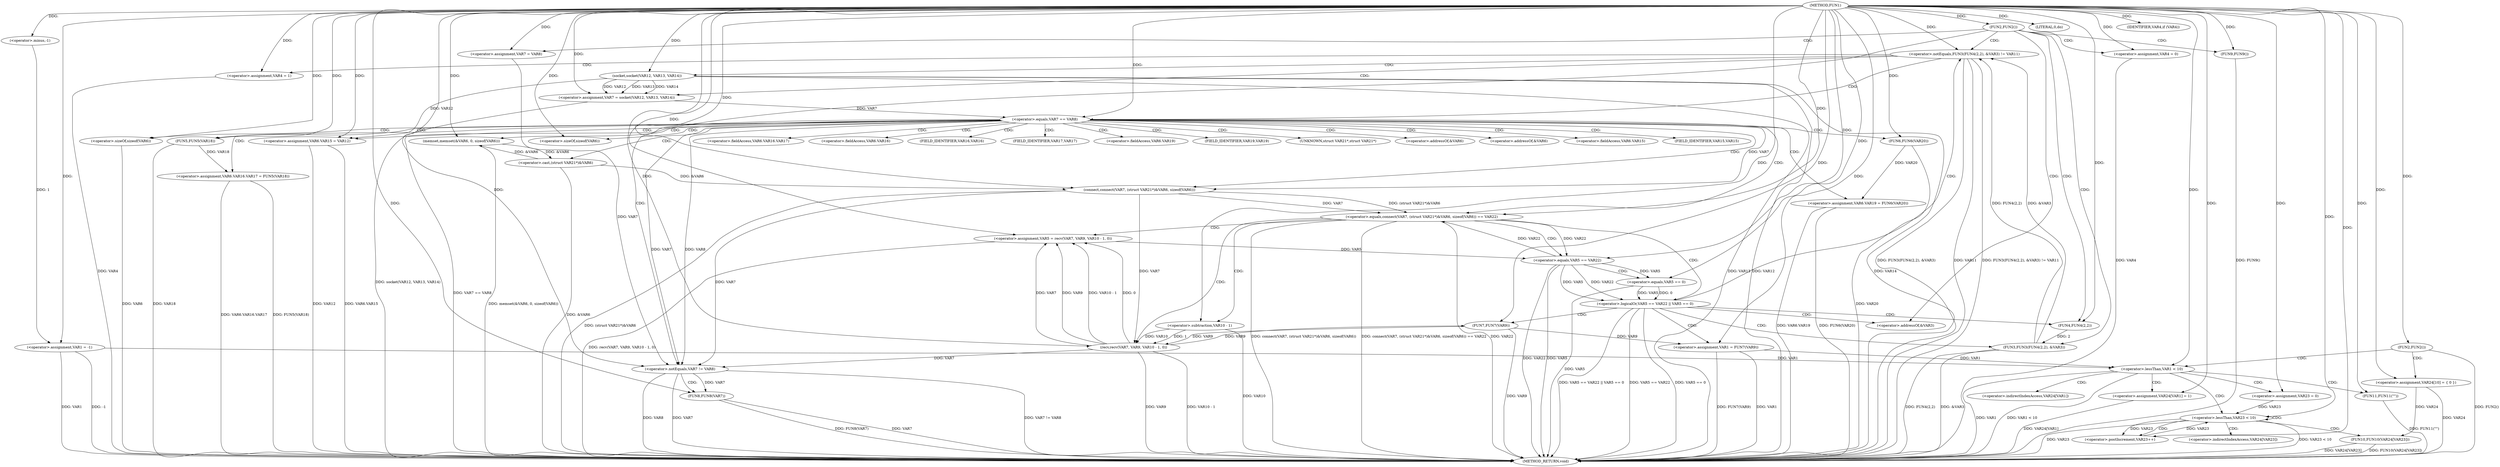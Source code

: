 digraph FUN1 {  
"1000100" [label = "(METHOD,FUN1)" ]
"1000260" [label = "(METHOD_RETURN,void)" ]
"1000103" [label = "(<operator>.assignment,VAR1 = -1)" ]
"1000105" [label = "(<operator>.minus,-1)" ]
"1000108" [label = "(FUN2,FUN2())" ]
"1000113" [label = "(<operator>.assignment,VAR4 = 0)" ]
"1000119" [label = "(<operator>.assignment,VAR7 = VAR8)" ]
"1000126" [label = "(<operator>.notEquals,FUN3(FUN4(2,2), &VAR3) != VAR11)" ]
"1000127" [label = "(FUN3,FUN3(FUN4(2,2), &VAR3))" ]
"1000128" [label = "(FUN4,FUN4(2,2))" ]
"1000136" [label = "(<operator>.assignment,VAR4 = 1)" ]
"1000139" [label = "(<operator>.assignment,VAR7 = socket(VAR12, VAR13, VAR14))" ]
"1000141" [label = "(socket,socket(VAR12, VAR13, VAR14))" ]
"1000146" [label = "(<operator>.equals,VAR7 == VAR8)" ]
"1000151" [label = "(memset,memset(&VAR6, 0, sizeof(VAR6)))" ]
"1000155" [label = "(<operator>.sizeOf,sizeof(VAR6))" ]
"1000157" [label = "(<operator>.assignment,VAR6.VAR15 = VAR12)" ]
"1000162" [label = "(<operator>.assignment,VAR6.VAR16.VAR17 = FUN5(VAR18))" ]
"1000168" [label = "(FUN5,FUN5(VAR18))" ]
"1000170" [label = "(<operator>.assignment,VAR6.VAR19 = FUN6(VAR20))" ]
"1000174" [label = "(FUN6,FUN6(VAR20))" ]
"1000177" [label = "(<operator>.equals,connect(VAR7, (struct VAR21*)&VAR6, sizeof(VAR6)) == VAR22)" ]
"1000178" [label = "(connect,connect(VAR7, (struct VAR21*)&VAR6, sizeof(VAR6)))" ]
"1000180" [label = "(<operator>.cast,(struct VAR21*)&VAR6)" ]
"1000184" [label = "(<operator>.sizeOf,sizeof(VAR6))" ]
"1000189" [label = "(<operator>.assignment,VAR5 = recv(VAR7, VAR9, VAR10 - 1, 0))" ]
"1000191" [label = "(recv,recv(VAR7, VAR9, VAR10 - 1, 0))" ]
"1000194" [label = "(<operator>.subtraction,VAR10 - 1)" ]
"1000199" [label = "(<operator>.logicalOr,VAR5 == VAR22 || VAR5 == 0)" ]
"1000200" [label = "(<operator>.equals,VAR5 == VAR22)" ]
"1000203" [label = "(<operator>.equals,VAR5 == 0)" ]
"1000208" [label = "(<operator>.assignment,VAR1 = FUN7(VAR9))" ]
"1000210" [label = "(FUN7,FUN7(VAR9))" ]
"1000212" [label = "(LITERAL,0,do)" ]
"1000214" [label = "(<operator>.notEquals,VAR7 != VAR8)" ]
"1000218" [label = "(FUN8,FUN8(VAR7))" ]
"1000221" [label = "(IDENTIFIER,VAR4,if (VAR4))" ]
"1000223" [label = "(FUN9,FUN9())" ]
"1000225" [label = "(FUN2,FUN2())" ]
"1000230" [label = "(<operator>.assignment,VAR24[10] = { 0 })" ]
"1000233" [label = "(<operator>.lessThan,VAR1 < 10)" ]
"1000237" [label = "(<operator>.assignment,VAR24[VAR1] = 1)" ]
"1000243" [label = "(<operator>.assignment,VAR23 = 0)" ]
"1000246" [label = "(<operator>.lessThan,VAR23 < 10)" ]
"1000249" [label = "(<operator>.postIncrement,VAR23++)" ]
"1000252" [label = "(FUN10,FUN10(VAR24[VAR23]))" ]
"1000258" [label = "(FUN11,FUN11(\"\"))" ]
"1000131" [label = "(<operator>.addressOf,&VAR3)" ]
"1000152" [label = "(<operator>.addressOf,&VAR6)" ]
"1000158" [label = "(<operator>.fieldAccess,VAR6.VAR15)" ]
"1000160" [label = "(FIELD_IDENTIFIER,VAR15,VAR15)" ]
"1000163" [label = "(<operator>.fieldAccess,VAR6.VAR16.VAR17)" ]
"1000164" [label = "(<operator>.fieldAccess,VAR6.VAR16)" ]
"1000166" [label = "(FIELD_IDENTIFIER,VAR16,VAR16)" ]
"1000167" [label = "(FIELD_IDENTIFIER,VAR17,VAR17)" ]
"1000171" [label = "(<operator>.fieldAccess,VAR6.VAR19)" ]
"1000173" [label = "(FIELD_IDENTIFIER,VAR19,VAR19)" ]
"1000181" [label = "(UNKNOWN,struct VAR21*,struct VAR21*)" ]
"1000182" [label = "(<operator>.addressOf,&VAR6)" ]
"1000238" [label = "(<operator>.indirectIndexAccess,VAR24[VAR1])" ]
"1000253" [label = "(<operator>.indirectIndexAccess,VAR24[VAR23])" ]
  "1000184" -> "1000260"  [ label = "DDG: VAR6"] 
  "1000103" -> "1000260"  [ label = "DDG: VAR1"] 
  "1000126" -> "1000260"  [ label = "DDG: FUN3(FUN4(2,2), &VAR3)"] 
  "1000230" -> "1000260"  [ label = "DDG: VAR24"] 
  "1000126" -> "1000260"  [ label = "DDG: VAR11"] 
  "1000199" -> "1000260"  [ label = "DDG: VAR5 == VAR22 || VAR5 == 0"] 
  "1000127" -> "1000260"  [ label = "DDG: FUN4(2,2)"] 
  "1000157" -> "1000260"  [ label = "DDG: VAR12"] 
  "1000180" -> "1000260"  [ label = "DDG: &VAR6"] 
  "1000177" -> "1000260"  [ label = "DDG: connect(VAR7, (struct VAR21*)&VAR6, sizeof(VAR6))"] 
  "1000162" -> "1000260"  [ label = "DDG: FUN5(VAR18)"] 
  "1000177" -> "1000260"  [ label = "DDG: VAR22"] 
  "1000126" -> "1000260"  [ label = "DDG: FUN3(FUN4(2,2), &VAR3) != VAR11"] 
  "1000141" -> "1000260"  [ label = "DDG: VAR12"] 
  "1000225" -> "1000260"  [ label = "DDG: FUN2()"] 
  "1000191" -> "1000260"  [ label = "DDG: VAR10 - 1"] 
  "1000200" -> "1000260"  [ label = "DDG: VAR5"] 
  "1000223" -> "1000260"  [ label = "DDG: FUN9()"] 
  "1000208" -> "1000260"  [ label = "DDG: VAR1"] 
  "1000208" -> "1000260"  [ label = "DDG: FUN7(VAR9)"] 
  "1000151" -> "1000260"  [ label = "DDG: memset(&VAR6, 0, sizeof(VAR6))"] 
  "1000233" -> "1000260"  [ label = "DDG: VAR1 < 10"] 
  "1000252" -> "1000260"  [ label = "DDG: VAR24[VAR23]"] 
  "1000168" -> "1000260"  [ label = "DDG: VAR18"] 
  "1000199" -> "1000260"  [ label = "DDG: VAR5 == VAR22"] 
  "1000214" -> "1000260"  [ label = "DDG: VAR8"] 
  "1000103" -> "1000260"  [ label = "DDG: -1"] 
  "1000218" -> "1000260"  [ label = "DDG: VAR7"] 
  "1000214" -> "1000260"  [ label = "DDG: VAR7 != VAR8"] 
  "1000237" -> "1000260"  [ label = "DDG: VAR24[VAR1]"] 
  "1000113" -> "1000260"  [ label = "DDG: VAR4"] 
  "1000139" -> "1000260"  [ label = "DDG: socket(VAR12, VAR13, VAR14)"] 
  "1000194" -> "1000260"  [ label = "DDG: VAR10"] 
  "1000252" -> "1000260"  [ label = "DDG: FUN10(VAR24[VAR23])"] 
  "1000141" -> "1000260"  [ label = "DDG: VAR14"] 
  "1000157" -> "1000260"  [ label = "DDG: VAR6.VAR15"] 
  "1000189" -> "1000260"  [ label = "DDG: recv(VAR7, VAR9, VAR10 - 1, 0)"] 
  "1000178" -> "1000260"  [ label = "DDG: (struct VAR21*)&VAR6"] 
  "1000218" -> "1000260"  [ label = "DDG: FUN8(VAR7)"] 
  "1000199" -> "1000260"  [ label = "DDG: VAR5 == 0"] 
  "1000258" -> "1000260"  [ label = "DDG: FUN11(\"\")"] 
  "1000191" -> "1000260"  [ label = "DDG: VAR9"] 
  "1000210" -> "1000260"  [ label = "DDG: VAR9"] 
  "1000233" -> "1000260"  [ label = "DDG: VAR1"] 
  "1000170" -> "1000260"  [ label = "DDG: VAR6.VAR19"] 
  "1000141" -> "1000260"  [ label = "DDG: VAR13"] 
  "1000214" -> "1000260"  [ label = "DDG: VAR7"] 
  "1000177" -> "1000260"  [ label = "DDG: connect(VAR7, (struct VAR21*)&VAR6, sizeof(VAR6)) == VAR22"] 
  "1000162" -> "1000260"  [ label = "DDG: VAR6.VAR16.VAR17"] 
  "1000246" -> "1000260"  [ label = "DDG: VAR23 < 10"] 
  "1000146" -> "1000260"  [ label = "DDG: VAR7 == VAR8"] 
  "1000170" -> "1000260"  [ label = "DDG: FUN6(VAR20)"] 
  "1000136" -> "1000260"  [ label = "DDG: VAR4"] 
  "1000174" -> "1000260"  [ label = "DDG: VAR20"] 
  "1000246" -> "1000260"  [ label = "DDG: VAR23"] 
  "1000203" -> "1000260"  [ label = "DDG: VAR5"] 
  "1000127" -> "1000260"  [ label = "DDG: &VAR3"] 
  "1000200" -> "1000260"  [ label = "DDG: VAR22"] 
  "1000105" -> "1000103"  [ label = "DDG: 1"] 
  "1000100" -> "1000103"  [ label = "DDG: "] 
  "1000100" -> "1000105"  [ label = "DDG: "] 
  "1000100" -> "1000108"  [ label = "DDG: "] 
  "1000100" -> "1000113"  [ label = "DDG: "] 
  "1000100" -> "1000119"  [ label = "DDG: "] 
  "1000127" -> "1000126"  [ label = "DDG: FUN4(2,2)"] 
  "1000127" -> "1000126"  [ label = "DDG: &VAR3"] 
  "1000128" -> "1000127"  [ label = "DDG: 2"] 
  "1000100" -> "1000128"  [ label = "DDG: "] 
  "1000100" -> "1000126"  [ label = "DDG: "] 
  "1000100" -> "1000136"  [ label = "DDG: "] 
  "1000141" -> "1000139"  [ label = "DDG: VAR12"] 
  "1000141" -> "1000139"  [ label = "DDG: VAR13"] 
  "1000141" -> "1000139"  [ label = "DDG: VAR14"] 
  "1000100" -> "1000139"  [ label = "DDG: "] 
  "1000100" -> "1000141"  [ label = "DDG: "] 
  "1000139" -> "1000146"  [ label = "DDG: VAR7"] 
  "1000100" -> "1000146"  [ label = "DDG: "] 
  "1000180" -> "1000151"  [ label = "DDG: &VAR6"] 
  "1000100" -> "1000151"  [ label = "DDG: "] 
  "1000100" -> "1000155"  [ label = "DDG: "] 
  "1000141" -> "1000157"  [ label = "DDG: VAR12"] 
  "1000100" -> "1000157"  [ label = "DDG: "] 
  "1000168" -> "1000162"  [ label = "DDG: VAR18"] 
  "1000100" -> "1000168"  [ label = "DDG: "] 
  "1000174" -> "1000170"  [ label = "DDG: VAR20"] 
  "1000100" -> "1000174"  [ label = "DDG: "] 
  "1000178" -> "1000177"  [ label = "DDG: VAR7"] 
  "1000178" -> "1000177"  [ label = "DDG: (struct VAR21*)&VAR6"] 
  "1000146" -> "1000178"  [ label = "DDG: VAR7"] 
  "1000100" -> "1000178"  [ label = "DDG: "] 
  "1000180" -> "1000178"  [ label = "DDG: &VAR6"] 
  "1000151" -> "1000180"  [ label = "DDG: &VAR6"] 
  "1000100" -> "1000184"  [ label = "DDG: "] 
  "1000200" -> "1000177"  [ label = "DDG: VAR22"] 
  "1000100" -> "1000177"  [ label = "DDG: "] 
  "1000191" -> "1000189"  [ label = "DDG: VAR7"] 
  "1000191" -> "1000189"  [ label = "DDG: VAR9"] 
  "1000191" -> "1000189"  [ label = "DDG: VAR10 - 1"] 
  "1000191" -> "1000189"  [ label = "DDG: 0"] 
  "1000100" -> "1000189"  [ label = "DDG: "] 
  "1000178" -> "1000191"  [ label = "DDG: VAR7"] 
  "1000100" -> "1000191"  [ label = "DDG: "] 
  "1000210" -> "1000191"  [ label = "DDG: VAR9"] 
  "1000194" -> "1000191"  [ label = "DDG: VAR10"] 
  "1000194" -> "1000191"  [ label = "DDG: 1"] 
  "1000100" -> "1000194"  [ label = "DDG: "] 
  "1000200" -> "1000199"  [ label = "DDG: VAR5"] 
  "1000200" -> "1000199"  [ label = "DDG: VAR22"] 
  "1000189" -> "1000200"  [ label = "DDG: VAR5"] 
  "1000100" -> "1000200"  [ label = "DDG: "] 
  "1000177" -> "1000200"  [ label = "DDG: VAR22"] 
  "1000203" -> "1000199"  [ label = "DDG: VAR5"] 
  "1000203" -> "1000199"  [ label = "DDG: 0"] 
  "1000200" -> "1000203"  [ label = "DDG: VAR5"] 
  "1000100" -> "1000203"  [ label = "DDG: "] 
  "1000210" -> "1000208"  [ label = "DDG: VAR9"] 
  "1000100" -> "1000208"  [ label = "DDG: "] 
  "1000191" -> "1000210"  [ label = "DDG: VAR9"] 
  "1000100" -> "1000210"  [ label = "DDG: "] 
  "1000100" -> "1000212"  [ label = "DDG: "] 
  "1000178" -> "1000214"  [ label = "DDG: VAR7"] 
  "1000119" -> "1000214"  [ label = "DDG: VAR7"] 
  "1000146" -> "1000214"  [ label = "DDG: VAR7"] 
  "1000191" -> "1000214"  [ label = "DDG: VAR7"] 
  "1000100" -> "1000214"  [ label = "DDG: "] 
  "1000146" -> "1000214"  [ label = "DDG: VAR8"] 
  "1000214" -> "1000218"  [ label = "DDG: VAR7"] 
  "1000100" -> "1000218"  [ label = "DDG: "] 
  "1000100" -> "1000221"  [ label = "DDG: "] 
  "1000100" -> "1000223"  [ label = "DDG: "] 
  "1000100" -> "1000225"  [ label = "DDG: "] 
  "1000100" -> "1000230"  [ label = "DDG: "] 
  "1000208" -> "1000233"  [ label = "DDG: VAR1"] 
  "1000103" -> "1000233"  [ label = "DDG: VAR1"] 
  "1000100" -> "1000233"  [ label = "DDG: "] 
  "1000100" -> "1000237"  [ label = "DDG: "] 
  "1000100" -> "1000243"  [ label = "DDG: "] 
  "1000243" -> "1000246"  [ label = "DDG: VAR23"] 
  "1000249" -> "1000246"  [ label = "DDG: VAR23"] 
  "1000100" -> "1000246"  [ label = "DDG: "] 
  "1000246" -> "1000249"  [ label = "DDG: VAR23"] 
  "1000100" -> "1000249"  [ label = "DDG: "] 
  "1000230" -> "1000252"  [ label = "DDG: VAR24"] 
  "1000100" -> "1000258"  [ label = "DDG: "] 
  "1000108" -> "1000127"  [ label = "CDG: "] 
  "1000108" -> "1000128"  [ label = "CDG: "] 
  "1000108" -> "1000214"  [ label = "CDG: "] 
  "1000108" -> "1000126"  [ label = "CDG: "] 
  "1000108" -> "1000119"  [ label = "CDG: "] 
  "1000108" -> "1000131"  [ label = "CDG: "] 
  "1000108" -> "1000113"  [ label = "CDG: "] 
  "1000108" -> "1000223"  [ label = "CDG: "] 
  "1000126" -> "1000141"  [ label = "CDG: "] 
  "1000126" -> "1000139"  [ label = "CDG: "] 
  "1000126" -> "1000146"  [ label = "CDG: "] 
  "1000126" -> "1000136"  [ label = "CDG: "] 
  "1000146" -> "1000164"  [ label = "CDG: "] 
  "1000146" -> "1000174"  [ label = "CDG: "] 
  "1000146" -> "1000182"  [ label = "CDG: "] 
  "1000146" -> "1000166"  [ label = "CDG: "] 
  "1000146" -> "1000180"  [ label = "CDG: "] 
  "1000146" -> "1000157"  [ label = "CDG: "] 
  "1000146" -> "1000167"  [ label = "CDG: "] 
  "1000146" -> "1000151"  [ label = "CDG: "] 
  "1000146" -> "1000160"  [ label = "CDG: "] 
  "1000146" -> "1000152"  [ label = "CDG: "] 
  "1000146" -> "1000163"  [ label = "CDG: "] 
  "1000146" -> "1000168"  [ label = "CDG: "] 
  "1000146" -> "1000178"  [ label = "CDG: "] 
  "1000146" -> "1000173"  [ label = "CDG: "] 
  "1000146" -> "1000158"  [ label = "CDG: "] 
  "1000146" -> "1000155"  [ label = "CDG: "] 
  "1000146" -> "1000170"  [ label = "CDG: "] 
  "1000146" -> "1000171"  [ label = "CDG: "] 
  "1000146" -> "1000184"  [ label = "CDG: "] 
  "1000146" -> "1000177"  [ label = "CDG: "] 
  "1000146" -> "1000162"  [ label = "CDG: "] 
  "1000146" -> "1000181"  [ label = "CDG: "] 
  "1000177" -> "1000200"  [ label = "CDG: "] 
  "1000177" -> "1000191"  [ label = "CDG: "] 
  "1000177" -> "1000199"  [ label = "CDG: "] 
  "1000177" -> "1000194"  [ label = "CDG: "] 
  "1000177" -> "1000189"  [ label = "CDG: "] 
  "1000199" -> "1000208"  [ label = "CDG: "] 
  "1000199" -> "1000210"  [ label = "CDG: "] 
  "1000199" -> "1000127"  [ label = "CDG: "] 
  "1000199" -> "1000128"  [ label = "CDG: "] 
  "1000199" -> "1000126"  [ label = "CDG: "] 
  "1000199" -> "1000131"  [ label = "CDG: "] 
  "1000200" -> "1000203"  [ label = "CDG: "] 
  "1000214" -> "1000218"  [ label = "CDG: "] 
  "1000225" -> "1000233"  [ label = "CDG: "] 
  "1000225" -> "1000230"  [ label = "CDG: "] 
  "1000233" -> "1000258"  [ label = "CDG: "] 
  "1000233" -> "1000238"  [ label = "CDG: "] 
  "1000233" -> "1000243"  [ label = "CDG: "] 
  "1000233" -> "1000246"  [ label = "CDG: "] 
  "1000233" -> "1000237"  [ label = "CDG: "] 
  "1000246" -> "1000246"  [ label = "CDG: "] 
  "1000246" -> "1000253"  [ label = "CDG: "] 
  "1000246" -> "1000252"  [ label = "CDG: "] 
  "1000246" -> "1000249"  [ label = "CDG: "] 
}
